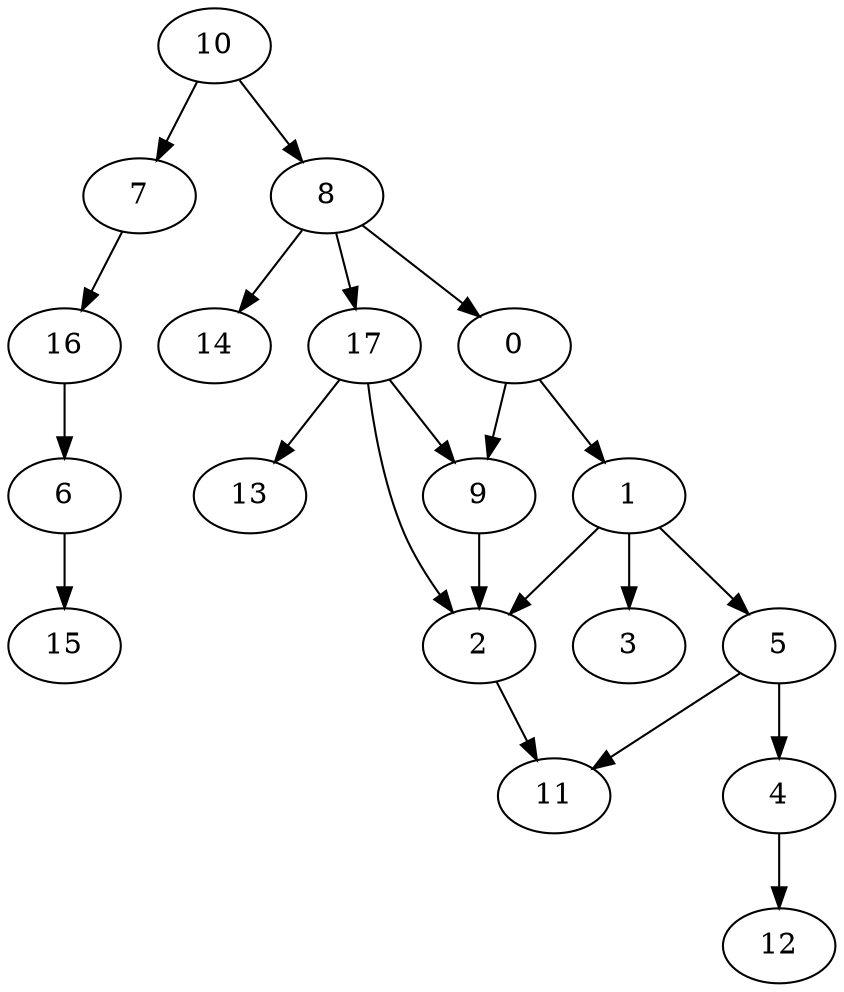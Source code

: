 strict digraph "" {
	0 -> 1;
	0 -> 9;
	1 -> 2;
	1 -> 3;
	1 -> 5;
	9 -> 2;
	2 -> 11;
	5 -> 11;
	5 -> 4;
	4 -> 12;
	6 -> 15;
	7 -> 16;
	16 -> 6;
	8 -> 0;
	8 -> 14;
	8 -> 17;
	17 -> 9;
	17 -> 2;
	17 -> 13;
	10 -> 7;
	10 -> 8;
}
